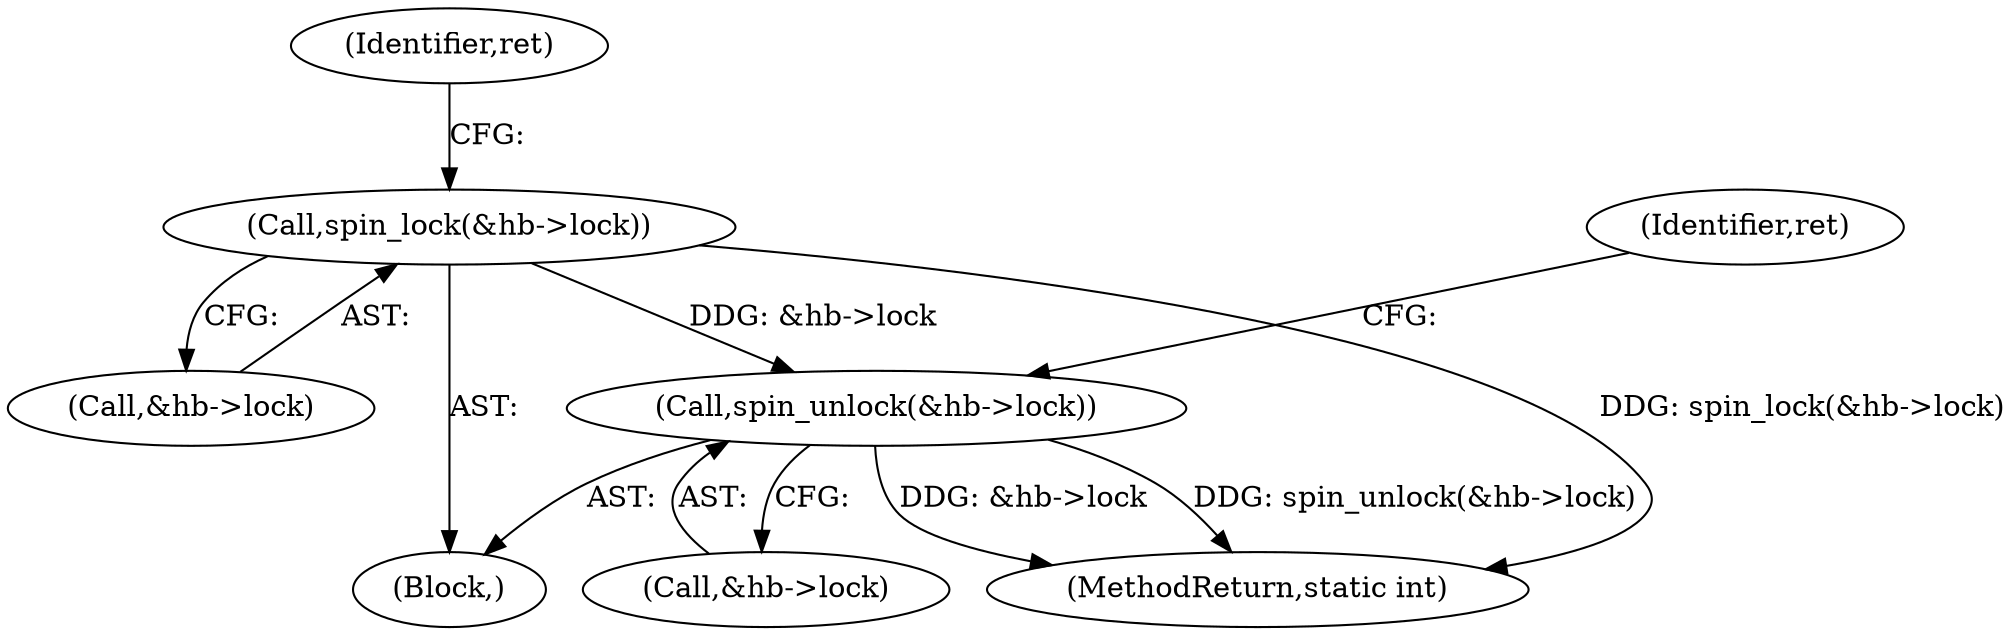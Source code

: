 digraph "0_linux_6f7b0a2a5c0fb03be7c25bd1745baa50582348ef@pointer" {
"1000245" [label="(Call,spin_lock(&hb->lock))"];
"1000259" [label="(Call,spin_unlock(&hb->lock))"];
"1000251" [label="(Identifier,ret)"];
"1000260" [label="(Call,&hb->lock)"];
"1000265" [label="(Identifier,ret)"];
"1000259" [label="(Call,spin_unlock(&hb->lock))"];
"1000119" [label="(Block,)"];
"1000245" [label="(Call,spin_lock(&hb->lock))"];
"1000246" [label="(Call,&hb->lock)"];
"1000404" [label="(MethodReturn,static int)"];
"1000245" -> "1000119"  [label="AST: "];
"1000245" -> "1000246"  [label="CFG: "];
"1000246" -> "1000245"  [label="AST: "];
"1000251" -> "1000245"  [label="CFG: "];
"1000245" -> "1000404"  [label="DDG: spin_lock(&hb->lock)"];
"1000245" -> "1000259"  [label="DDG: &hb->lock"];
"1000259" -> "1000119"  [label="AST: "];
"1000259" -> "1000260"  [label="CFG: "];
"1000260" -> "1000259"  [label="AST: "];
"1000265" -> "1000259"  [label="CFG: "];
"1000259" -> "1000404"  [label="DDG: spin_unlock(&hb->lock)"];
"1000259" -> "1000404"  [label="DDG: &hb->lock"];
}
